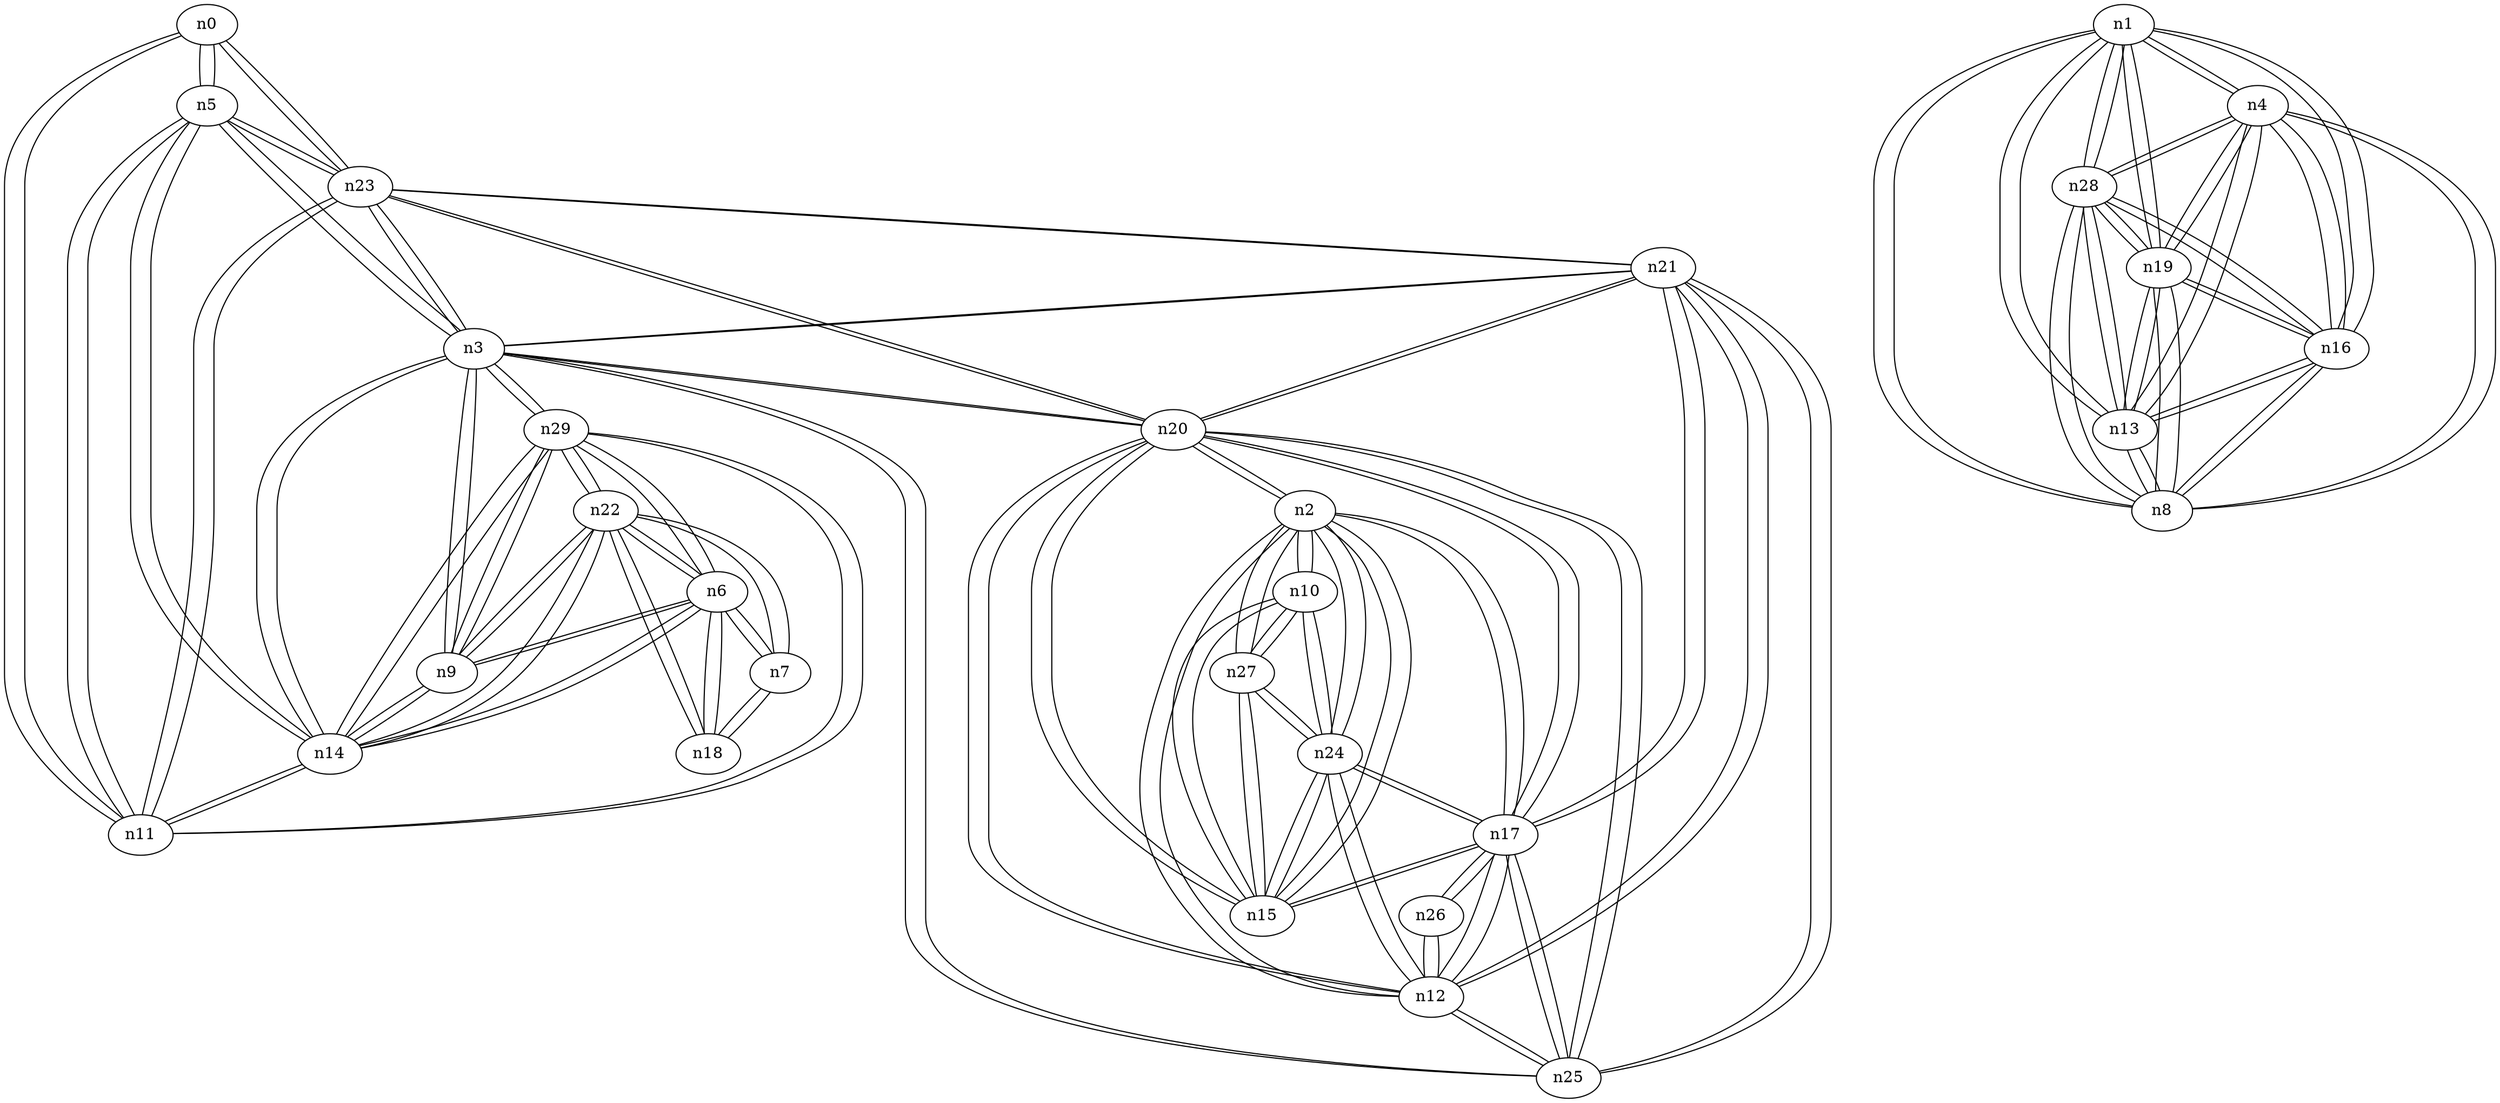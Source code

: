 graph {
n0;
n1;
n2;
n3;
n4;
n5;
n6;
n7;
n8;
n9;
n10;
n11;
n12;
n13;
n14;
n15;
n16;
n17;
n18;
n19;
n20;
n21;
n22;
n23;
n24;
n25;
n26;
n27;
n28;
n29;
n0 -- n23;
n0 -- n11;
n0 -- n5;
n1 -- n19;
n1 -- n13;
n1 -- n8;
n1 -- n28;
n1 -- n4;
n1 -- n16;
n2 -- n10;
n2 -- n15;
n2 -- n17;
n2 -- n24;
n2 -- n12;
n2 -- n20;
n2 -- n27;
n3 -- n23;
n3 -- n21;
n3 -- n25;
n3 -- n14;
n3 -- n20;
n3 -- n9;
n3 -- n5;
n3 -- n29;
n4 -- n19;
n4 -- n13;
n4 -- n1;
n4 -- n8;
n4 -- n28;
n4 -- n16;
n5 -- n23;
n5 -- n0;
n5 -- n11;
n5 -- n3;
n5 -- n14;
n6 -- n7;
n6 -- n14;
n6 -- n9;
n6 -- n18;
n6 -- n22;
n6 -- n29;
n7 -- n6;
n7 -- n18;
n7 -- n22;
n8 -- n19;
n8 -- n13;
n8 -- n1;
n8 -- n28;
n8 -- n4;
n8 -- n16;
n9 -- n3;
n9 -- n6;
n9 -- n14;
n9 -- n22;
n9 -- n29;
n10 -- n2;
n10 -- n15;
n10 -- n24;
n10 -- n27;
n11 -- n23;
n11 -- n0;
n11 -- n14;
n11 -- n5;
n11 -- n29;
n12 -- n2;
n12 -- n17;
n12 -- n26;
n12 -- n24;
n12 -- n21;
n12 -- n25;
n12 -- n20;
n13 -- n19;
n13 -- n1;
n13 -- n8;
n13 -- n28;
n13 -- n4;
n13 -- n16;
n14 -- n11;
n14 -- n3;
n14 -- n6;
n14 -- n9;
n14 -- n22;
n14 -- n5;
n14 -- n29;
n15 -- n2;
n15 -- n10;
n15 -- n17;
n15 -- n24;
n15 -- n20;
n15 -- n27;
n16 -- n19;
n16 -- n13;
n16 -- n1;
n16 -- n8;
n16 -- n28;
n16 -- n4;
n17 -- n2;
n17 -- n15;
n17 -- n26;
n17 -- n24;
n17 -- n12;
n17 -- n21;
n17 -- n25;
n17 -- n20;
n18 -- n6;
n18 -- n7;
n18 -- n22;
n19 -- n13;
n19 -- n1;
n19 -- n8;
n19 -- n28;
n19 -- n4;
n19 -- n16;
n20 -- n23;
n20 -- n2;
n20 -- n15;
n20 -- n17;
n20 -- n3;
n20 -- n12;
n20 -- n21;
n20 -- n25;
n21 -- n23;
n21 -- n17;
n21 -- n3;
n21 -- n12;
n21 -- n25;
n21 -- n20;
n22 -- n6;
n22 -- n7;
n22 -- n14;
n22 -- n9;
n22 -- n18;
n22 -- n29;
n23 -- n0;
n23 -- n11;
n23 -- n3;
n23 -- n21;
n23 -- n20;
n23 -- n5;
n24 -- n2;
n24 -- n10;
n24 -- n15;
n24 -- n17;
n24 -- n12;
n24 -- n27;
n25 -- n17;
n25 -- n3;
n25 -- n12;
n25 -- n21;
n25 -- n20;
n26 -- n17;
n26 -- n12;
n27 -- n2;
n27 -- n10;
n27 -- n15;
n27 -- n24;
n28 -- n19;
n28 -- n13;
n28 -- n1;
n28 -- n8;
n28 -- n4;
n28 -- n16;
n29 -- n11;
n29 -- n3;
n29 -- n6;
n29 -- n14;
n29 -- n9;
n29 -- n22;
}
